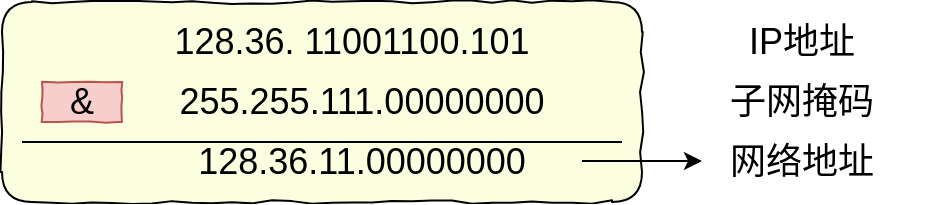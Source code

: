 <mxfile version="13.2.6" type="device"><diagram id="LhIPC4uq_UzxF6D5z-ZD" name="第 1 页"><mxGraphModel dx="793" dy="490" grid="1" gridSize="10" guides="1" tooltips="1" connect="1" arrows="1" fold="1" page="1" pageScale="1" pageWidth="827" pageHeight="1169" math="0" shadow="0"><root><mxCell id="0"/><mxCell id="1" parent="0"/><mxCell id="TK1T2zDR2IMM1TZGKe7c-1" value="" style="rounded=1;whiteSpace=wrap;html=1;comic=1;fillColor=#FBFFE0;" vertex="1" parent="1"><mxGeometry x="150" y="70" width="320" height="100" as="geometry"/></mxCell><mxCell id="TK1T2zDR2IMM1TZGKe7c-2" value="&lt;font style=&quot;font-size: 18px&quot;&gt;128.36. 11001100.101&lt;/font&gt;" style="text;html=1;strokeColor=none;fillColor=none;align=center;verticalAlign=middle;whiteSpace=wrap;rounded=0;comic=1;" vertex="1" parent="1"><mxGeometry x="210" y="80" width="230" height="20" as="geometry"/></mxCell><mxCell id="TK1T2zDR2IMM1TZGKe7c-3" value="&lt;font style=&quot;font-size: 18px&quot;&gt;255.255.111.00000000&lt;/font&gt;" style="text;html=1;strokeColor=none;fillColor=none;align=center;verticalAlign=middle;whiteSpace=wrap;rounded=0;comic=1;" vertex="1" parent="1"><mxGeometry x="310" y="110" width="40" height="20" as="geometry"/></mxCell><mxCell id="TK1T2zDR2IMM1TZGKe7c-5" value="&lt;font style=&quot;font-size: 18px&quot;&gt;&amp;amp;&lt;/font&gt;" style="text;html=1;strokeColor=#b85450;fillColor=#f8cecc;align=center;verticalAlign=middle;whiteSpace=wrap;rounded=0;comic=1;" vertex="1" parent="1"><mxGeometry x="170" y="110" width="40" height="20" as="geometry"/></mxCell><mxCell id="TK1T2zDR2IMM1TZGKe7c-6" value="" style="endArrow=none;html=1;" edge="1" parent="1"><mxGeometry width="50" height="50" relative="1" as="geometry"><mxPoint x="160" y="140" as="sourcePoint"/><mxPoint x="460" y="140" as="targetPoint"/></mxGeometry></mxCell><mxCell id="TK1T2zDR2IMM1TZGKe7c-7" value="&lt;font style=&quot;font-size: 18px&quot;&gt;128.36.11.00000000&lt;/font&gt;" style="text;html=1;strokeColor=none;fillColor=none;align=center;verticalAlign=middle;whiteSpace=wrap;rounded=0;comic=1;" vertex="1" parent="1"><mxGeometry x="310" y="140" width="40" height="20" as="geometry"/></mxCell><mxCell id="TK1T2zDR2IMM1TZGKe7c-9" value="" style="endArrow=classic;html=1;" edge="1" parent="1"><mxGeometry width="50" height="50" relative="1" as="geometry"><mxPoint x="440" y="149.5" as="sourcePoint"/><mxPoint x="500" y="149.5" as="targetPoint"/></mxGeometry></mxCell><mxCell id="TK1T2zDR2IMM1TZGKe7c-10" value="&lt;font style=&quot;font-size: 18px&quot;&gt;网络地址&lt;/font&gt;" style="text;html=1;strokeColor=none;fillColor=none;align=center;verticalAlign=middle;whiteSpace=wrap;rounded=0;comic=1;" vertex="1" parent="1"><mxGeometry x="480" y="140" width="140" height="20" as="geometry"/></mxCell><mxCell id="TK1T2zDR2IMM1TZGKe7c-13" value="&lt;font style=&quot;font-size: 18px&quot;&gt;子网掩码&lt;/font&gt;" style="text;html=1;strokeColor=none;fillColor=none;align=center;verticalAlign=middle;whiteSpace=wrap;rounded=0;comic=1;" vertex="1" parent="1"><mxGeometry x="480" y="110" width="140" height="20" as="geometry"/></mxCell><mxCell id="TK1T2zDR2IMM1TZGKe7c-14" value="&lt;font style=&quot;font-size: 18px&quot;&gt;IP地址&lt;/font&gt;" style="text;html=1;strokeColor=none;fillColor=none;align=center;verticalAlign=middle;whiteSpace=wrap;rounded=0;comic=1;" vertex="1" parent="1"><mxGeometry x="480" y="80" width="140" height="20" as="geometry"/></mxCell></root></mxGraphModel></diagram></mxfile>